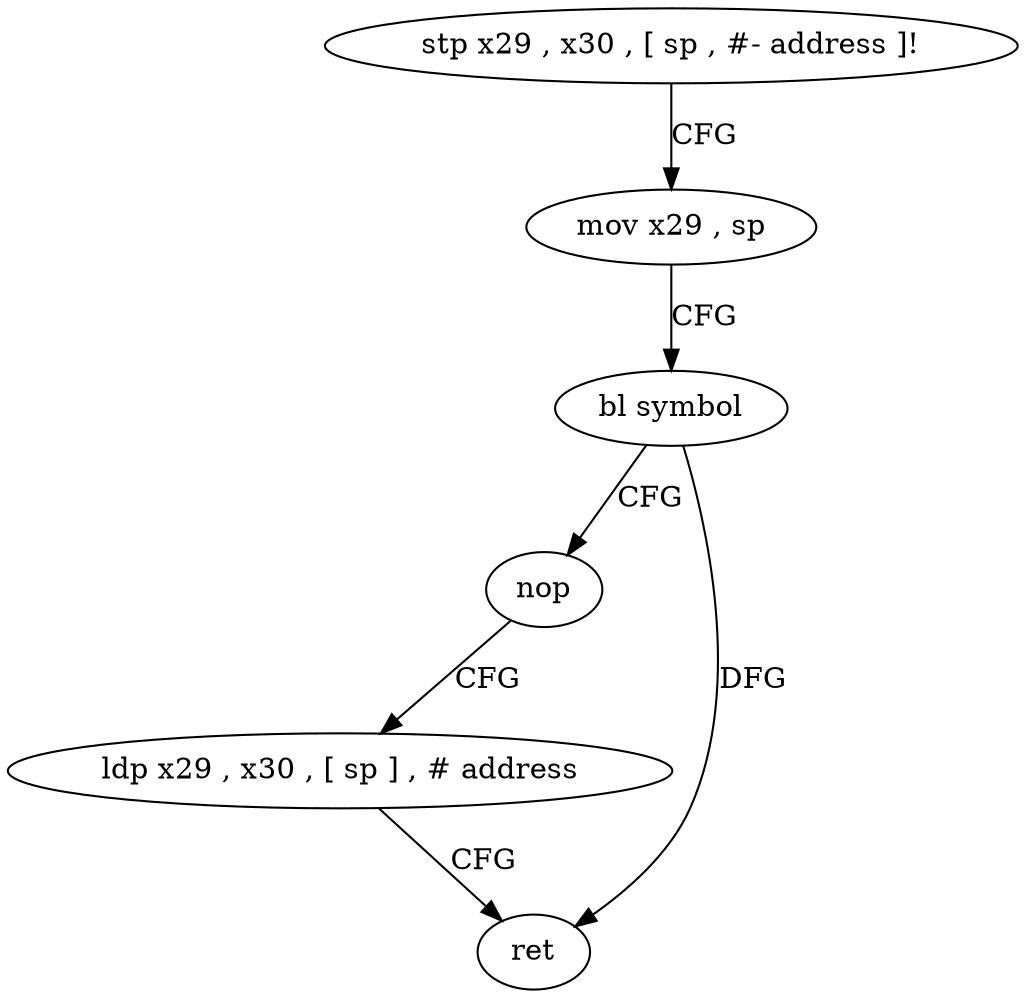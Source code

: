 digraph "func" {
"4510488" [label = "stp x29 , x30 , [ sp , #- address ]!" ]
"4510492" [label = "mov x29 , sp" ]
"4510496" [label = "bl symbol" ]
"4510500" [label = "nop" ]
"4510504" [label = "ldp x29 , x30 , [ sp ] , # address" ]
"4510508" [label = "ret" ]
"4510488" -> "4510492" [ label = "CFG" ]
"4510492" -> "4510496" [ label = "CFG" ]
"4510496" -> "4510500" [ label = "CFG" ]
"4510496" -> "4510508" [ label = "DFG" ]
"4510500" -> "4510504" [ label = "CFG" ]
"4510504" -> "4510508" [ label = "CFG" ]
}
